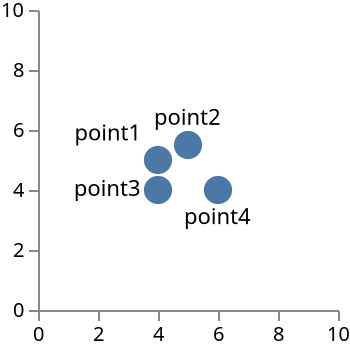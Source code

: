 {
  "$schema": "https://vega.github.io/schema/vega/v5.json",
  "width": 150,
  "height": 150,
  "data": [
    {
      "name": "source",
      "values": [
        {
          "x": 4,
          "y": 5,
          "label": "point1"
        },
        {
          "x": 5,
          "y": 5.5,
          "label": "point2"
        },
        {
          "x": 4,
          "y": 4,
          "label": "point3"
        },
        {
          "x": 6,
          "y": 4,
          "label": "point4"
        }
      ]
    }
  ],
  "scales": [
    {
      "name": "x",
      "type": "linear",
      "domain": [
        0,
        10
      ],
      "range": "width"
    },
    {
      "name": "y",
      "type": "linear",
      "domain": [
        0,
        10
      ],
      "range": "height"
    }
  ],
  "axes": [
    {
      "scale": "x",
      "tickCount": 5,
      "orient": "bottom"
    },
    {
      "scale": "y",
      "tickCount": 5,
      "orient": "left"
    }
  ],
  "marks": [
    {
      "name": "baseMark",
      "type": "symbol",
      "from": {
        "data": "source"
      },
      "encode": {
        "update": {
          "x": {
            "scale": "x",
            "field": "x"
          },
          "y": {
            "scale": "y",
            "field": "y"
          },
          "size": {
            "value": 200
          }
        }
      }
    },
    {
      "name": "label",
      "type": "text",
      "from": {
        "data": "baseMark"
      },
      "encode": {
        "update": {
          "text": {
            "field": "datum.label"
          }
        }
      },
      "transform": [
        {
          "type": "label",
          "size": [
            150,
            150
          ]
        }
      ]
    }
  ]
}